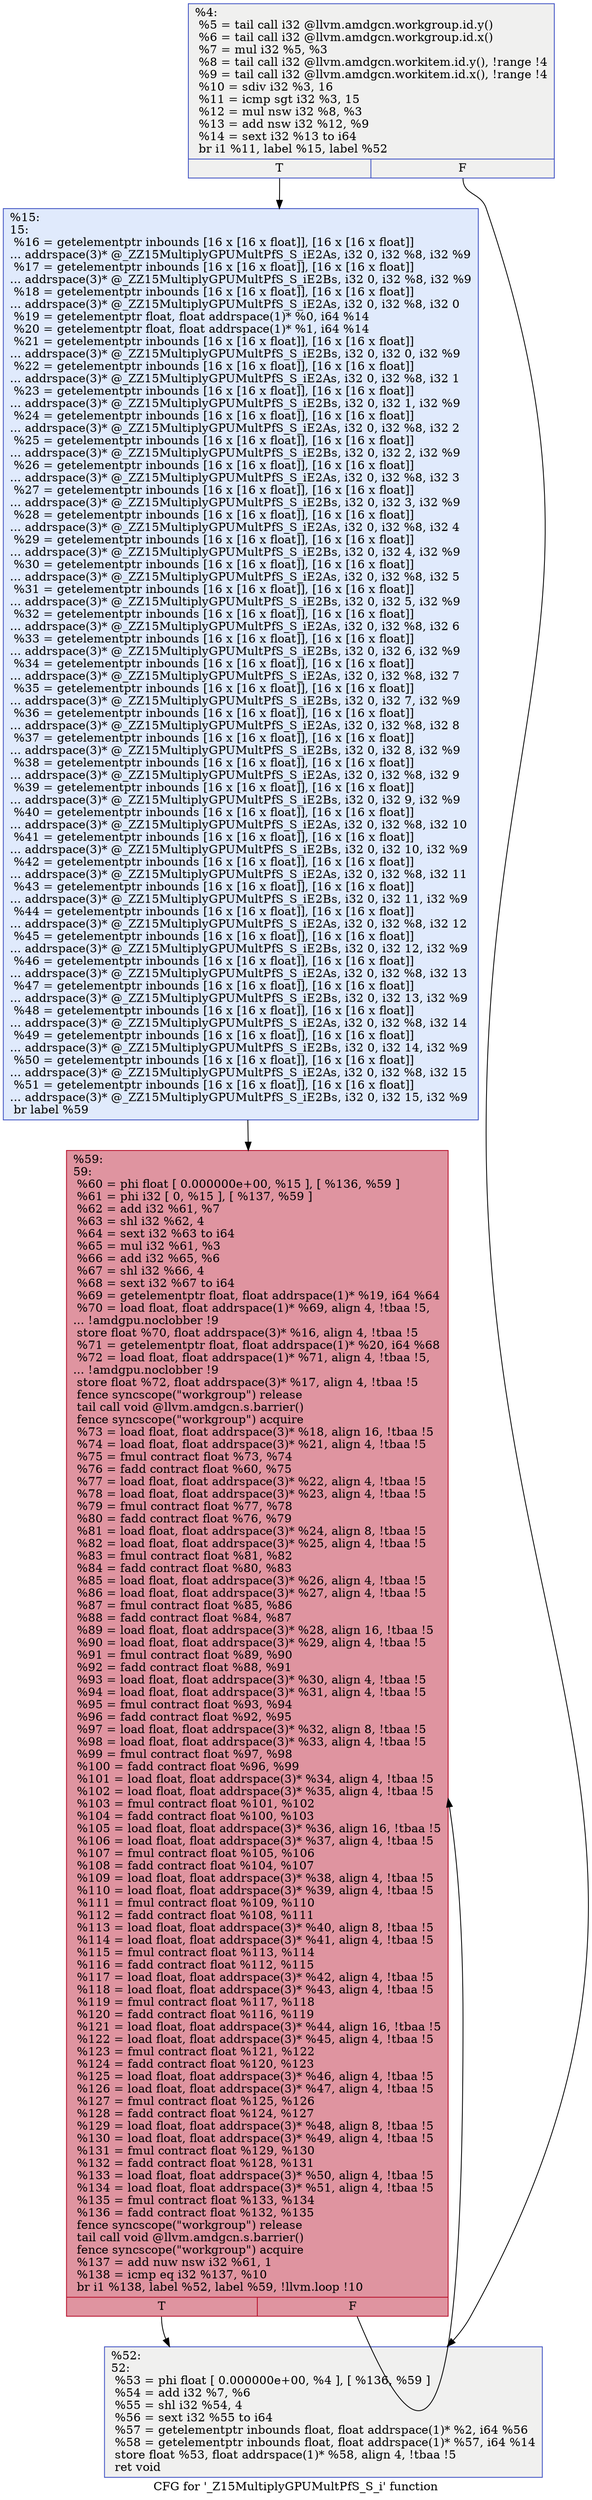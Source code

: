digraph "CFG for '_Z15MultiplyGPUMultPfS_S_i' function" {
	label="CFG for '_Z15MultiplyGPUMultPfS_S_i' function";

	Node0x4af7190 [shape=record,color="#3d50c3ff", style=filled, fillcolor="#dedcdb70",label="{%4:\l  %5 = tail call i32 @llvm.amdgcn.workgroup.id.y()\l  %6 = tail call i32 @llvm.amdgcn.workgroup.id.x()\l  %7 = mul i32 %5, %3\l  %8 = tail call i32 @llvm.amdgcn.workitem.id.y(), !range !4\l  %9 = tail call i32 @llvm.amdgcn.workitem.id.x(), !range !4\l  %10 = sdiv i32 %3, 16\l  %11 = icmp sgt i32 %3, 15\l  %12 = mul nsw i32 %8, %3\l  %13 = add nsw i32 %12, %9\l  %14 = sext i32 %13 to i64\l  br i1 %11, label %15, label %52\l|{<s0>T|<s1>F}}"];
	Node0x4af7190:s0 -> Node0x4af9540;
	Node0x4af7190:s1 -> Node0x4af95d0;
	Node0x4af9540 [shape=record,color="#3d50c3ff", style=filled, fillcolor="#b9d0f970",label="{%15:\l15:                                               \l  %16 = getelementptr inbounds [16 x [16 x float]], [16 x [16 x float]]\l... addrspace(3)* @_ZZ15MultiplyGPUMultPfS_S_iE2As, i32 0, i32 %8, i32 %9\l  %17 = getelementptr inbounds [16 x [16 x float]], [16 x [16 x float]]\l... addrspace(3)* @_ZZ15MultiplyGPUMultPfS_S_iE2Bs, i32 0, i32 %8, i32 %9\l  %18 = getelementptr inbounds [16 x [16 x float]], [16 x [16 x float]]\l... addrspace(3)* @_ZZ15MultiplyGPUMultPfS_S_iE2As, i32 0, i32 %8, i32 0\l  %19 = getelementptr float, float addrspace(1)* %0, i64 %14\l  %20 = getelementptr float, float addrspace(1)* %1, i64 %14\l  %21 = getelementptr inbounds [16 x [16 x float]], [16 x [16 x float]]\l... addrspace(3)* @_ZZ15MultiplyGPUMultPfS_S_iE2Bs, i32 0, i32 0, i32 %9\l  %22 = getelementptr inbounds [16 x [16 x float]], [16 x [16 x float]]\l... addrspace(3)* @_ZZ15MultiplyGPUMultPfS_S_iE2As, i32 0, i32 %8, i32 1\l  %23 = getelementptr inbounds [16 x [16 x float]], [16 x [16 x float]]\l... addrspace(3)* @_ZZ15MultiplyGPUMultPfS_S_iE2Bs, i32 0, i32 1, i32 %9\l  %24 = getelementptr inbounds [16 x [16 x float]], [16 x [16 x float]]\l... addrspace(3)* @_ZZ15MultiplyGPUMultPfS_S_iE2As, i32 0, i32 %8, i32 2\l  %25 = getelementptr inbounds [16 x [16 x float]], [16 x [16 x float]]\l... addrspace(3)* @_ZZ15MultiplyGPUMultPfS_S_iE2Bs, i32 0, i32 2, i32 %9\l  %26 = getelementptr inbounds [16 x [16 x float]], [16 x [16 x float]]\l... addrspace(3)* @_ZZ15MultiplyGPUMultPfS_S_iE2As, i32 0, i32 %8, i32 3\l  %27 = getelementptr inbounds [16 x [16 x float]], [16 x [16 x float]]\l... addrspace(3)* @_ZZ15MultiplyGPUMultPfS_S_iE2Bs, i32 0, i32 3, i32 %9\l  %28 = getelementptr inbounds [16 x [16 x float]], [16 x [16 x float]]\l... addrspace(3)* @_ZZ15MultiplyGPUMultPfS_S_iE2As, i32 0, i32 %8, i32 4\l  %29 = getelementptr inbounds [16 x [16 x float]], [16 x [16 x float]]\l... addrspace(3)* @_ZZ15MultiplyGPUMultPfS_S_iE2Bs, i32 0, i32 4, i32 %9\l  %30 = getelementptr inbounds [16 x [16 x float]], [16 x [16 x float]]\l... addrspace(3)* @_ZZ15MultiplyGPUMultPfS_S_iE2As, i32 0, i32 %8, i32 5\l  %31 = getelementptr inbounds [16 x [16 x float]], [16 x [16 x float]]\l... addrspace(3)* @_ZZ15MultiplyGPUMultPfS_S_iE2Bs, i32 0, i32 5, i32 %9\l  %32 = getelementptr inbounds [16 x [16 x float]], [16 x [16 x float]]\l... addrspace(3)* @_ZZ15MultiplyGPUMultPfS_S_iE2As, i32 0, i32 %8, i32 6\l  %33 = getelementptr inbounds [16 x [16 x float]], [16 x [16 x float]]\l... addrspace(3)* @_ZZ15MultiplyGPUMultPfS_S_iE2Bs, i32 0, i32 6, i32 %9\l  %34 = getelementptr inbounds [16 x [16 x float]], [16 x [16 x float]]\l... addrspace(3)* @_ZZ15MultiplyGPUMultPfS_S_iE2As, i32 0, i32 %8, i32 7\l  %35 = getelementptr inbounds [16 x [16 x float]], [16 x [16 x float]]\l... addrspace(3)* @_ZZ15MultiplyGPUMultPfS_S_iE2Bs, i32 0, i32 7, i32 %9\l  %36 = getelementptr inbounds [16 x [16 x float]], [16 x [16 x float]]\l... addrspace(3)* @_ZZ15MultiplyGPUMultPfS_S_iE2As, i32 0, i32 %8, i32 8\l  %37 = getelementptr inbounds [16 x [16 x float]], [16 x [16 x float]]\l... addrspace(3)* @_ZZ15MultiplyGPUMultPfS_S_iE2Bs, i32 0, i32 8, i32 %9\l  %38 = getelementptr inbounds [16 x [16 x float]], [16 x [16 x float]]\l... addrspace(3)* @_ZZ15MultiplyGPUMultPfS_S_iE2As, i32 0, i32 %8, i32 9\l  %39 = getelementptr inbounds [16 x [16 x float]], [16 x [16 x float]]\l... addrspace(3)* @_ZZ15MultiplyGPUMultPfS_S_iE2Bs, i32 0, i32 9, i32 %9\l  %40 = getelementptr inbounds [16 x [16 x float]], [16 x [16 x float]]\l... addrspace(3)* @_ZZ15MultiplyGPUMultPfS_S_iE2As, i32 0, i32 %8, i32 10\l  %41 = getelementptr inbounds [16 x [16 x float]], [16 x [16 x float]]\l... addrspace(3)* @_ZZ15MultiplyGPUMultPfS_S_iE2Bs, i32 0, i32 10, i32 %9\l  %42 = getelementptr inbounds [16 x [16 x float]], [16 x [16 x float]]\l... addrspace(3)* @_ZZ15MultiplyGPUMultPfS_S_iE2As, i32 0, i32 %8, i32 11\l  %43 = getelementptr inbounds [16 x [16 x float]], [16 x [16 x float]]\l... addrspace(3)* @_ZZ15MultiplyGPUMultPfS_S_iE2Bs, i32 0, i32 11, i32 %9\l  %44 = getelementptr inbounds [16 x [16 x float]], [16 x [16 x float]]\l... addrspace(3)* @_ZZ15MultiplyGPUMultPfS_S_iE2As, i32 0, i32 %8, i32 12\l  %45 = getelementptr inbounds [16 x [16 x float]], [16 x [16 x float]]\l... addrspace(3)* @_ZZ15MultiplyGPUMultPfS_S_iE2Bs, i32 0, i32 12, i32 %9\l  %46 = getelementptr inbounds [16 x [16 x float]], [16 x [16 x float]]\l... addrspace(3)* @_ZZ15MultiplyGPUMultPfS_S_iE2As, i32 0, i32 %8, i32 13\l  %47 = getelementptr inbounds [16 x [16 x float]], [16 x [16 x float]]\l... addrspace(3)* @_ZZ15MultiplyGPUMultPfS_S_iE2Bs, i32 0, i32 13, i32 %9\l  %48 = getelementptr inbounds [16 x [16 x float]], [16 x [16 x float]]\l... addrspace(3)* @_ZZ15MultiplyGPUMultPfS_S_iE2As, i32 0, i32 %8, i32 14\l  %49 = getelementptr inbounds [16 x [16 x float]], [16 x [16 x float]]\l... addrspace(3)* @_ZZ15MultiplyGPUMultPfS_S_iE2Bs, i32 0, i32 14, i32 %9\l  %50 = getelementptr inbounds [16 x [16 x float]], [16 x [16 x float]]\l... addrspace(3)* @_ZZ15MultiplyGPUMultPfS_S_iE2As, i32 0, i32 %8, i32 15\l  %51 = getelementptr inbounds [16 x [16 x float]], [16 x [16 x float]]\l... addrspace(3)* @_ZZ15MultiplyGPUMultPfS_S_iE2Bs, i32 0, i32 15, i32 %9\l  br label %59\l}"];
	Node0x4af9540 -> Node0x4af9710;
	Node0x4af95d0 [shape=record,color="#3d50c3ff", style=filled, fillcolor="#dedcdb70",label="{%52:\l52:                                               \l  %53 = phi float [ 0.000000e+00, %4 ], [ %136, %59 ]\l  %54 = add i32 %7, %6\l  %55 = shl i32 %54, 4\l  %56 = sext i32 %55 to i64\l  %57 = getelementptr inbounds float, float addrspace(1)* %2, i64 %56\l  %58 = getelementptr inbounds float, float addrspace(1)* %57, i64 %14\l  store float %53, float addrspace(1)* %58, align 4, !tbaa !5\l  ret void\l}"];
	Node0x4af9710 [shape=record,color="#b70d28ff", style=filled, fillcolor="#b70d2870",label="{%59:\l59:                                               \l  %60 = phi float [ 0.000000e+00, %15 ], [ %136, %59 ]\l  %61 = phi i32 [ 0, %15 ], [ %137, %59 ]\l  %62 = add i32 %61, %7\l  %63 = shl i32 %62, 4\l  %64 = sext i32 %63 to i64\l  %65 = mul i32 %61, %3\l  %66 = add i32 %65, %6\l  %67 = shl i32 %66, 4\l  %68 = sext i32 %67 to i64\l  %69 = getelementptr float, float addrspace(1)* %19, i64 %64\l  %70 = load float, float addrspace(1)* %69, align 4, !tbaa !5,\l... !amdgpu.noclobber !9\l  store float %70, float addrspace(3)* %16, align 4, !tbaa !5\l  %71 = getelementptr float, float addrspace(1)* %20, i64 %68\l  %72 = load float, float addrspace(1)* %71, align 4, !tbaa !5,\l... !amdgpu.noclobber !9\l  store float %72, float addrspace(3)* %17, align 4, !tbaa !5\l  fence syncscope(\"workgroup\") release\l  tail call void @llvm.amdgcn.s.barrier()\l  fence syncscope(\"workgroup\") acquire\l  %73 = load float, float addrspace(3)* %18, align 16, !tbaa !5\l  %74 = load float, float addrspace(3)* %21, align 4, !tbaa !5\l  %75 = fmul contract float %73, %74\l  %76 = fadd contract float %60, %75\l  %77 = load float, float addrspace(3)* %22, align 4, !tbaa !5\l  %78 = load float, float addrspace(3)* %23, align 4, !tbaa !5\l  %79 = fmul contract float %77, %78\l  %80 = fadd contract float %76, %79\l  %81 = load float, float addrspace(3)* %24, align 8, !tbaa !5\l  %82 = load float, float addrspace(3)* %25, align 4, !tbaa !5\l  %83 = fmul contract float %81, %82\l  %84 = fadd contract float %80, %83\l  %85 = load float, float addrspace(3)* %26, align 4, !tbaa !5\l  %86 = load float, float addrspace(3)* %27, align 4, !tbaa !5\l  %87 = fmul contract float %85, %86\l  %88 = fadd contract float %84, %87\l  %89 = load float, float addrspace(3)* %28, align 16, !tbaa !5\l  %90 = load float, float addrspace(3)* %29, align 4, !tbaa !5\l  %91 = fmul contract float %89, %90\l  %92 = fadd contract float %88, %91\l  %93 = load float, float addrspace(3)* %30, align 4, !tbaa !5\l  %94 = load float, float addrspace(3)* %31, align 4, !tbaa !5\l  %95 = fmul contract float %93, %94\l  %96 = fadd contract float %92, %95\l  %97 = load float, float addrspace(3)* %32, align 8, !tbaa !5\l  %98 = load float, float addrspace(3)* %33, align 4, !tbaa !5\l  %99 = fmul contract float %97, %98\l  %100 = fadd contract float %96, %99\l  %101 = load float, float addrspace(3)* %34, align 4, !tbaa !5\l  %102 = load float, float addrspace(3)* %35, align 4, !tbaa !5\l  %103 = fmul contract float %101, %102\l  %104 = fadd contract float %100, %103\l  %105 = load float, float addrspace(3)* %36, align 16, !tbaa !5\l  %106 = load float, float addrspace(3)* %37, align 4, !tbaa !5\l  %107 = fmul contract float %105, %106\l  %108 = fadd contract float %104, %107\l  %109 = load float, float addrspace(3)* %38, align 4, !tbaa !5\l  %110 = load float, float addrspace(3)* %39, align 4, !tbaa !5\l  %111 = fmul contract float %109, %110\l  %112 = fadd contract float %108, %111\l  %113 = load float, float addrspace(3)* %40, align 8, !tbaa !5\l  %114 = load float, float addrspace(3)* %41, align 4, !tbaa !5\l  %115 = fmul contract float %113, %114\l  %116 = fadd contract float %112, %115\l  %117 = load float, float addrspace(3)* %42, align 4, !tbaa !5\l  %118 = load float, float addrspace(3)* %43, align 4, !tbaa !5\l  %119 = fmul contract float %117, %118\l  %120 = fadd contract float %116, %119\l  %121 = load float, float addrspace(3)* %44, align 16, !tbaa !5\l  %122 = load float, float addrspace(3)* %45, align 4, !tbaa !5\l  %123 = fmul contract float %121, %122\l  %124 = fadd contract float %120, %123\l  %125 = load float, float addrspace(3)* %46, align 4, !tbaa !5\l  %126 = load float, float addrspace(3)* %47, align 4, !tbaa !5\l  %127 = fmul contract float %125, %126\l  %128 = fadd contract float %124, %127\l  %129 = load float, float addrspace(3)* %48, align 8, !tbaa !5\l  %130 = load float, float addrspace(3)* %49, align 4, !tbaa !5\l  %131 = fmul contract float %129, %130\l  %132 = fadd contract float %128, %131\l  %133 = load float, float addrspace(3)* %50, align 4, !tbaa !5\l  %134 = load float, float addrspace(3)* %51, align 4, !tbaa !5\l  %135 = fmul contract float %133, %134\l  %136 = fadd contract float %132, %135\l  fence syncscope(\"workgroup\") release\l  tail call void @llvm.amdgcn.s.barrier()\l  fence syncscope(\"workgroup\") acquire\l  %137 = add nuw nsw i32 %61, 1\l  %138 = icmp eq i32 %137, %10\l  br i1 %138, label %52, label %59, !llvm.loop !10\l|{<s0>T|<s1>F}}"];
	Node0x4af9710:s0 -> Node0x4af95d0;
	Node0x4af9710:s1 -> Node0x4af9710;
}
